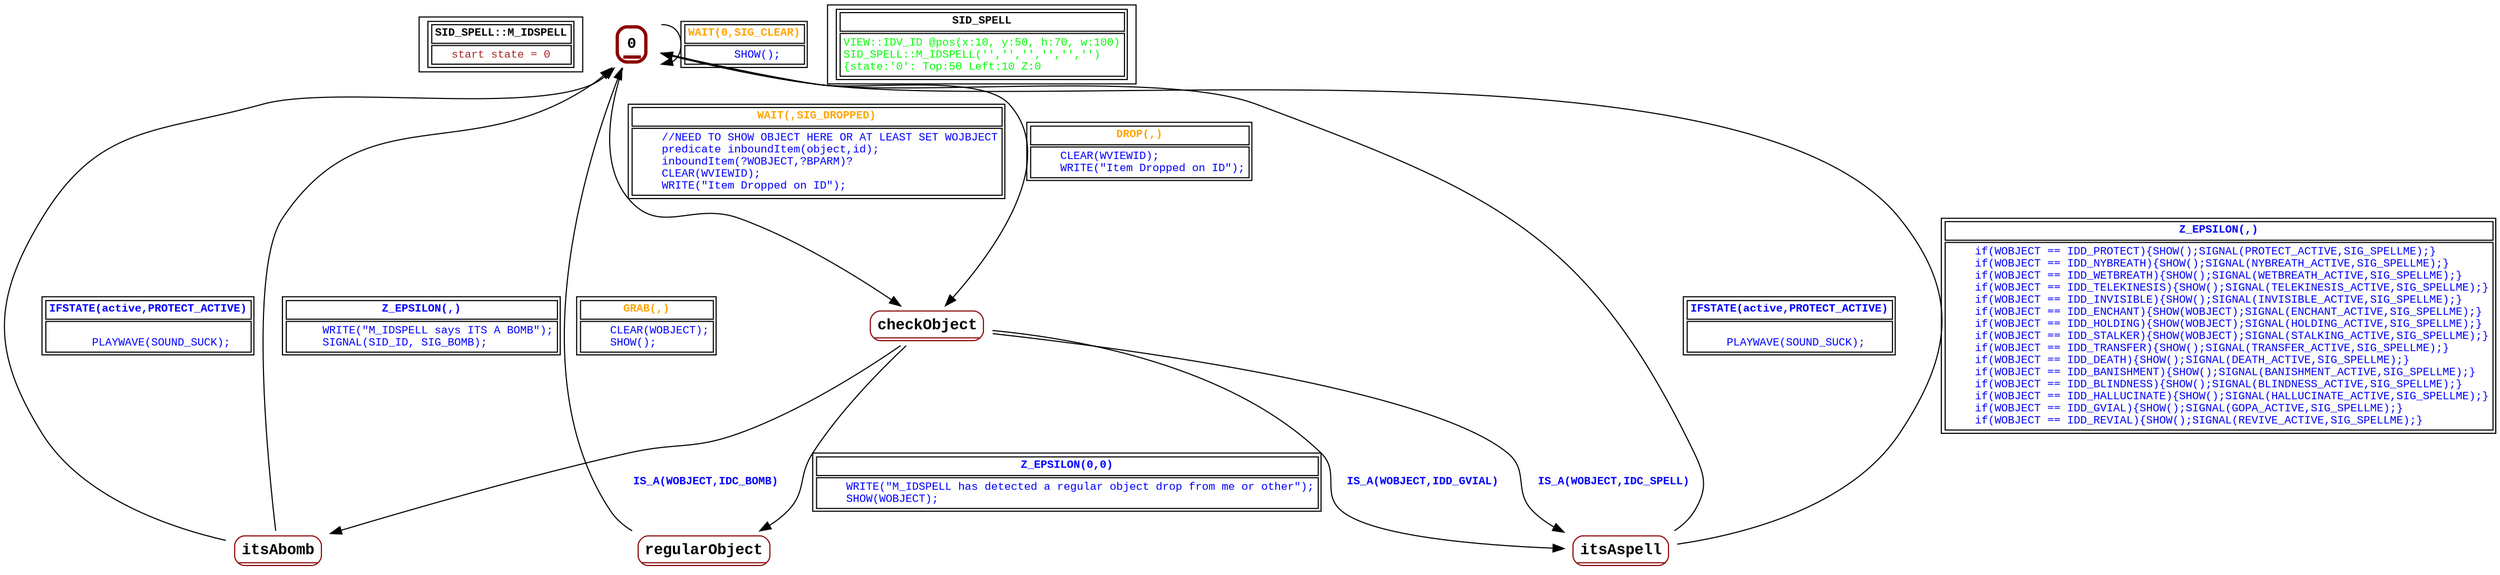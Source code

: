 digraph Automaton {
 fontname="Courier New"
	node [shape=oval, fontname="Courier New"];
	filename[shape = record, fontsize=10, label=< <table border="1"><tr><td><b>SID_SPELL::M_IDSPELL<br align="left"/></b></td></tr>
<tr><td><font point-size="10" color ="brown">start state = 0<br align="left"/></font></td></tr></table>>
];
	0[shape = none, fontsize=14, label=< <table border="3" color="darkred" style="rounded"><tr><td sides="b"><b>0<br align="left"/></b></td></tr>
</table>>];
"0" -> "checkObject" [fontcolor=orange,fontsize=10,fontname="Courier New", label=< <table border="1"><tr><td><b>DROP(,)<br align="left"/></b></td></tr>
<tr><td><font point-size="10" color ="blue">    CLEAR(WVIEWID);<br align="left"/>    WRITE(&quot;Item Dropped on ID&quot;);<br align="left"/></font></td></tr></table>>
];
"0" -> "checkObject" [fontcolor=orange,fontsize=10,fontname="Courier New", label=< <table border="1"><tr><td><b>WAIT(,SIG_DROPPED)<br align="left"/></b></td></tr>
<tr><td><font point-size="10" color ="blue">    //NEED TO SHOW OBJECT HERE OR AT LEAST SET WOJBJECT<br align="left"/>    predicate inboundItem(object,id);<br align="left"/>    inboundItem(?WOBJECT,?BPARM)?<br align="left"/>    CLEAR(WVIEWID);<br align="left"/>    WRITE(&quot;Item Dropped on ID&quot;);<br align="left"/></font></td></tr></table>>
];
"0" -> "0" [fontcolor=orange,fontsize=10,fontname="Courier New", label=< <table border="1"><tr><td><b>WAIT(0,SIG_CLEAR)<br align="left"/></b></td></tr>
<tr><td><font point-size="10" color ="blue">    SHOW();<br align="left"/></font></td></tr></table>>
];
	checkObject[shape = none, fontsize=14, label=< <table border="1" color="darkred" style="rounded"><tr><td sides="b"><b>checkObject<br align="left"/></b></td></tr>
</table>>];
"checkObject" -> "itsAbomb" [fontcolor=blue,fontsize=10,fontname="Courier New", label=< <table border="0"><tr><td><b>IS_A(WOBJECT,IDC_BOMB)<br align="left"/></b></td></tr>
</table>>
];
"checkObject" -> "itsAspell" [fontcolor=blue,fontsize=10,fontname="Courier New", label=< <table border="0"><tr><td><b>IS_A(WOBJECT,IDC_SPELL)<br align="left"/></b></td></tr>
</table>>
];
"checkObject" -> "itsAspell" [fontcolor=blue,fontsize=10,fontname="Courier New", label=< <table border="0"><tr><td><b>IS_A(WOBJECT,IDD_GVIAL)<br align="left"/></b></td></tr>
</table>>
];
"checkObject" -> "regularObject" [fontcolor=blue,fontsize=10,fontname="Courier New", label=< <table border="1"><tr><td><b>Z_EPSILON(0,0)<br align="left"/></b></td></tr>
<tr><td><font point-size="10" color ="blue">    WRITE(&quot;M_IDSPELL has detected a regular object drop from me or other&quot;);<br align="left"/>    SHOW(WOBJECT);<br align="left"/></font></td></tr></table>>
];
	itsAbomb[shape = none, fontsize=14, label=< <table border="1" color="darkred" style="rounded"><tr><td sides="b"><b>itsAbomb<br align="left"/></b></td></tr>
</table>>];
"itsAbomb" -> "0" [fontcolor=blue,fontsize=10,fontname="Courier New", label=< <table border="1"><tr><td><b>IFSTATE(active,PROTECT_ACTIVE)<br align="left"/></b></td></tr>
<tr><td><font point-size="10" color ="blue"> <br align="left"/>    PLAYWAVE(SOUND_SUCK);<br align="left"/></font></td></tr></table>>
];
"itsAbomb" -> "0" [fontcolor=blue,fontsize=10,fontname="Courier New", label=< <table border="1"><tr><td><b>Z_EPSILON(,)<br align="left"/></b></td></tr>
<tr><td><font point-size="10" color ="blue">     WRITE(&quot;M_IDSPELL says ITS A BOMB&quot;);<br align="left"/>     SIGNAL(SID_ID, SIG_BOMB);<br align="left"/></font></td></tr></table>>
];
	itsAspell[shape = none, fontsize=14, label=< <table border="1" color="darkred" style="rounded"><tr><td sides="b"><b>itsAspell<br align="left"/></b></td></tr>
</table>>];
"itsAspell" -> "0" [fontcolor=blue,fontsize=10,fontname="Courier New", label=< <table border="1"><tr><td><b>IFSTATE(active,PROTECT_ACTIVE)<br align="left"/></b></td></tr>
<tr><td><font point-size="10" color ="blue"> <br align="left"/>  PLAYWAVE(SOUND_SUCK);<br align="left"/></font></td></tr></table>>
];
"itsAspell" -> "0" [fontcolor=blue,fontsize=10,fontname="Courier New", label=< <table border="1"><tr><td><b>Z_EPSILON(,)<br align="left"/></b></td></tr>
<tr><td><font point-size="10" color ="blue">    if(WOBJECT == IDD_PROTECT)&#123;SHOW();SIGNAL(PROTECT_ACTIVE,SIG_SPELLME);&#125;<br align="left"/>    if(WOBJECT == IDD_NYBREATH)&#123;SHOW();SIGNAL(NYBREATH_ACTIVE,SIG_SPELLME);&#125;<br align="left"/>    if(WOBJECT == IDD_WETBREATH)&#123;SHOW();SIGNAL(WETBREATH_ACTIVE,SIG_SPELLME);&#125;<br align="left"/>    if(WOBJECT == IDD_TELEKINESIS)&#123;SHOW();SIGNAL(TELEKINESIS_ACTIVE,SIG_SPELLME);&#125;<br align="left"/>    if(WOBJECT == IDD_INVISIBLE)&#123;SHOW();SIGNAL(INVISIBLE_ACTIVE,SIG_SPELLME);&#125;<br align="left"/>    if(WOBJECT == IDD_ENCHANT)&#123;SHOW(WOBJECT);SIGNAL(ENCHANT_ACTIVE,SIG_SPELLME);&#125;<br align="left"/>    if(WOBJECT == IDD_HOLDING)&#123;SHOW(WOBJECT);SIGNAL(HOLDING_ACTIVE,SIG_SPELLME);&#125;<br align="left"/>    if(WOBJECT == IDD_STALKER)&#123;SHOW(WOBJECT);SIGNAL(STALKING_ACTIVE,SIG_SPELLME);&#125;<br align="left"/>    if(WOBJECT == IDD_TRANSFER)&#123;SHOW();SIGNAL(TRANSFER_ACTIVE,SIG_SPELLME);&#125;<br align="left"/>    if(WOBJECT == IDD_DEATH)&#123;SHOW();SIGNAL(DEATH_ACTIVE,SIG_SPELLME);&#125;<br align="left"/>    if(WOBJECT == IDD_BANISHMENT)&#123;SHOW();SIGNAL(BANISHMENT_ACTIVE,SIG_SPELLME);&#125;<br align="left"/>    if(WOBJECT == IDD_BLINDNESS)&#123;SHOW();SIGNAL(BLINDNESS_ACTIVE,SIG_SPELLME);&#125;<br align="left"/>    if(WOBJECT == IDD_HALLUCINATE)&#123;SHOW();SIGNAL(HALLUCINATE_ACTIVE,SIG_SPELLME);&#125;<br align="left"/>    if(WOBJECT == IDD_GVIAL)&#123;SHOW();SIGNAL(GOPA_ACTIVE,SIG_SPELLME);&#125;<br align="left"/>    if(WOBJECT == IDD_REVIAL)&#123;SHOW();SIGNAL(REVIVE_ACTIVE,SIG_SPELLME);&#125;<br align="left"/></font></td></tr></table>>
];
	regularObject[shape = none, fontsize=14, label=< <table border="1" color="darkred" style="rounded"><tr><td sides="b"><b>regularObject<br align="left"/></b></td></tr>
</table>>];
"regularObject" -> "0" [fontcolor=orange,fontsize=10,fontname="Courier New", label=< <table border="1"><tr><td><b>GRAB(,)<br align="left"/></b></td></tr>
<tr><td><font point-size="10" color ="blue">    CLEAR(WOBJECT);<br align="left"/>    SHOW();<br align="left"/></font></td></tr></table>>
];
	status[shape = record, fontsize=10, label=< <table border="1"><tr><td><b>SID_SPELL<br align="left"/></b></td></tr>
<tr><td><font point-size="10" color ="green">VIEW::IDV_ID @pos(x:10, y:50, h:70, w:100)<br align="left"/>SID_SPELL::M_IDSPELL(&apos;&apos;,&apos;&apos;,&apos;&apos;,&apos;&apos;,&apos;&apos;,&apos;&apos;)<br align="left"/>			&#123;state:&apos;0&apos;: Top:50 Left:10 Z:0<br align="left"/></font></td></tr></table>>
];
}
